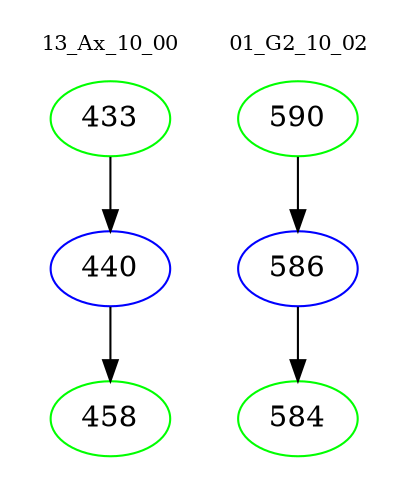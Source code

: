 digraph{
subgraph cluster_0 {
color = white
label = "13_Ax_10_00";
fontsize=10;
T0_433 [label="433", color="green"]
T0_433 -> T0_440 [color="black"]
T0_440 [label="440", color="blue"]
T0_440 -> T0_458 [color="black"]
T0_458 [label="458", color="green"]
}
subgraph cluster_1 {
color = white
label = "01_G2_10_02";
fontsize=10;
T1_590 [label="590", color="green"]
T1_590 -> T1_586 [color="black"]
T1_586 [label="586", color="blue"]
T1_586 -> T1_584 [color="black"]
T1_584 [label="584", color="green"]
}
}
